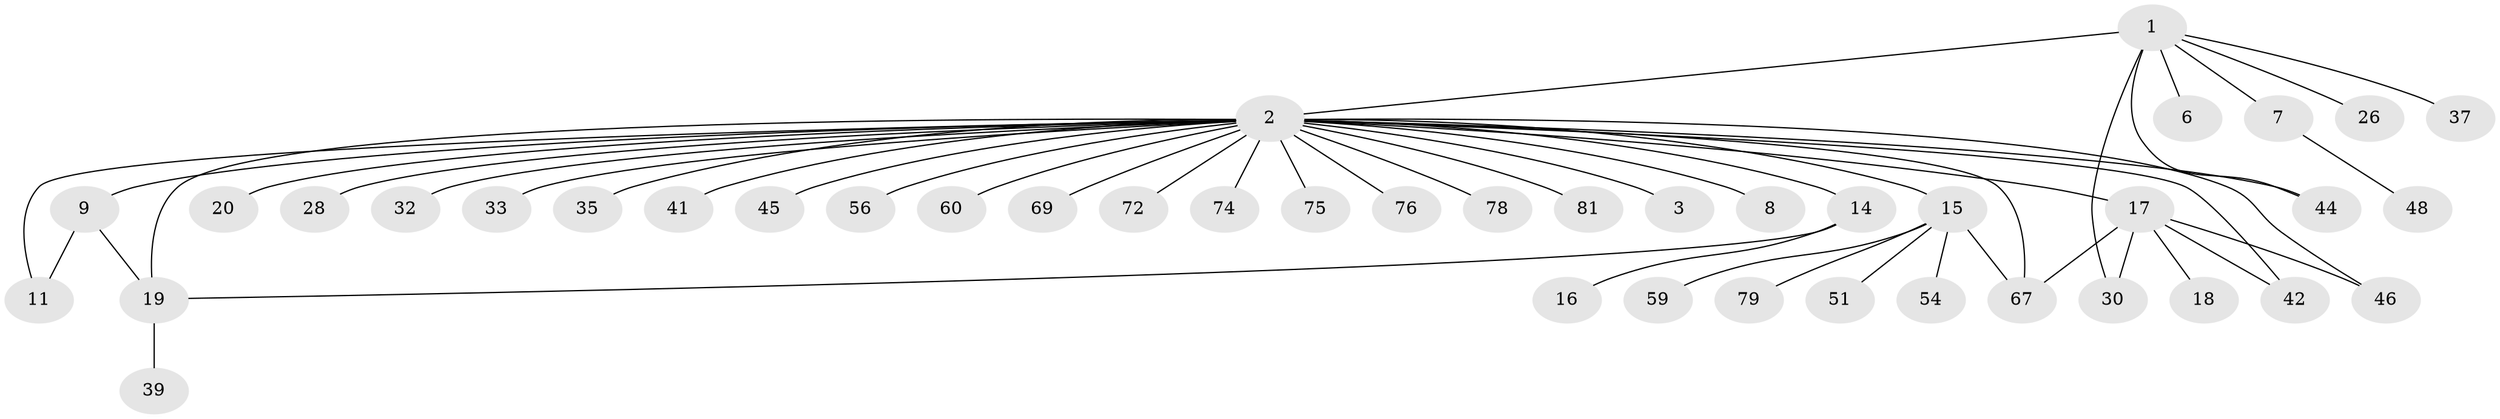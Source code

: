 // original degree distribution, {6: 0.046511627906976744, 23: 0.011627906976744186, 2: 0.22093023255813954, 3: 0.12790697674418605, 1: 0.5232558139534884, 5: 0.046511627906976744, 13: 0.011627906976744186, 4: 0.011627906976744186}
// Generated by graph-tools (version 1.1) at 2025/14/03/09/25 04:14:25]
// undirected, 43 vertices, 51 edges
graph export_dot {
graph [start="1"]
  node [color=gray90,style=filled];
  1 [super="+5"];
  2 [super="+12+10+4+13+34+24+21"];
  3 [super="+31"];
  6;
  7;
  8 [super="+25+58"];
  9 [super="+23+63+80"];
  11;
  14 [super="+43+66+62"];
  15;
  16;
  17 [super="+29"];
  18;
  19;
  20;
  26;
  28;
  30 [super="+82+86+61+49"];
  32;
  33;
  35 [super="+64+53"];
  37;
  39;
  41;
  42;
  44 [super="+50"];
  45;
  46;
  48;
  51;
  54;
  56;
  59 [super="+73"];
  60;
  67 [super="+70+77"];
  69;
  72;
  74;
  75;
  76;
  78;
  79;
  81;
  1 -- 2 [weight=2];
  1 -- 6;
  1 -- 7;
  1 -- 37;
  1 -- 30;
  1 -- 26;
  1 -- 44;
  2 -- 3;
  2 -- 8;
  2 -- 9 [weight=2];
  2 -- 11;
  2 -- 15;
  2 -- 17 [weight=2];
  2 -- 19;
  2 -- 28;
  2 -- 41;
  2 -- 46;
  2 -- 72;
  2 -- 74;
  2 -- 76;
  2 -- 67;
  2 -- 42;
  2 -- 32;
  2 -- 56;
  2 -- 45;
  2 -- 14;
  2 -- 33;
  2 -- 35;
  2 -- 69;
  2 -- 75;
  2 -- 78;
  2 -- 81;
  2 -- 20;
  2 -- 60;
  2 -- 44;
  7 -- 48;
  9 -- 19;
  9 -- 11;
  14 -- 16;
  14 -- 19;
  15 -- 51;
  15 -- 54;
  15 -- 59;
  15 -- 67;
  15 -- 79;
  17 -- 18;
  17 -- 30;
  17 -- 67;
  17 -- 42;
  17 -- 46;
  19 -- 39;
}
